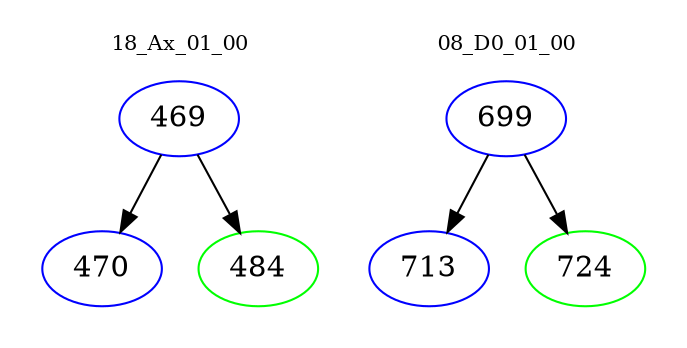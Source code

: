 digraph{
subgraph cluster_0 {
color = white
label = "18_Ax_01_00";
fontsize=10;
T0_469 [label="469", color="blue"]
T0_469 -> T0_470 [color="black"]
T0_470 [label="470", color="blue"]
T0_469 -> T0_484 [color="black"]
T0_484 [label="484", color="green"]
}
subgraph cluster_1 {
color = white
label = "08_D0_01_00";
fontsize=10;
T1_699 [label="699", color="blue"]
T1_699 -> T1_713 [color="black"]
T1_713 [label="713", color="blue"]
T1_699 -> T1_724 [color="black"]
T1_724 [label="724", color="green"]
}
}
